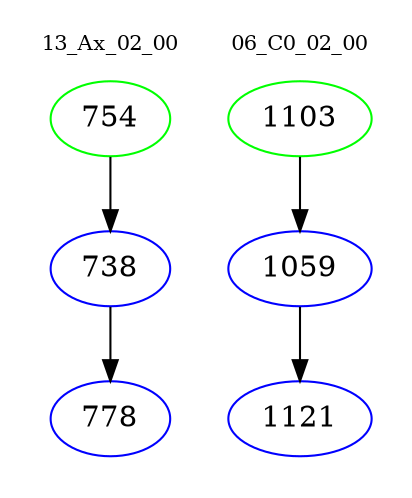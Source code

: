 digraph{
subgraph cluster_0 {
color = white
label = "13_Ax_02_00";
fontsize=10;
T0_754 [label="754", color="green"]
T0_754 -> T0_738 [color="black"]
T0_738 [label="738", color="blue"]
T0_738 -> T0_778 [color="black"]
T0_778 [label="778", color="blue"]
}
subgraph cluster_1 {
color = white
label = "06_C0_02_00";
fontsize=10;
T1_1103 [label="1103", color="green"]
T1_1103 -> T1_1059 [color="black"]
T1_1059 [label="1059", color="blue"]
T1_1059 -> T1_1121 [color="black"]
T1_1121 [label="1121", color="blue"]
}
}

